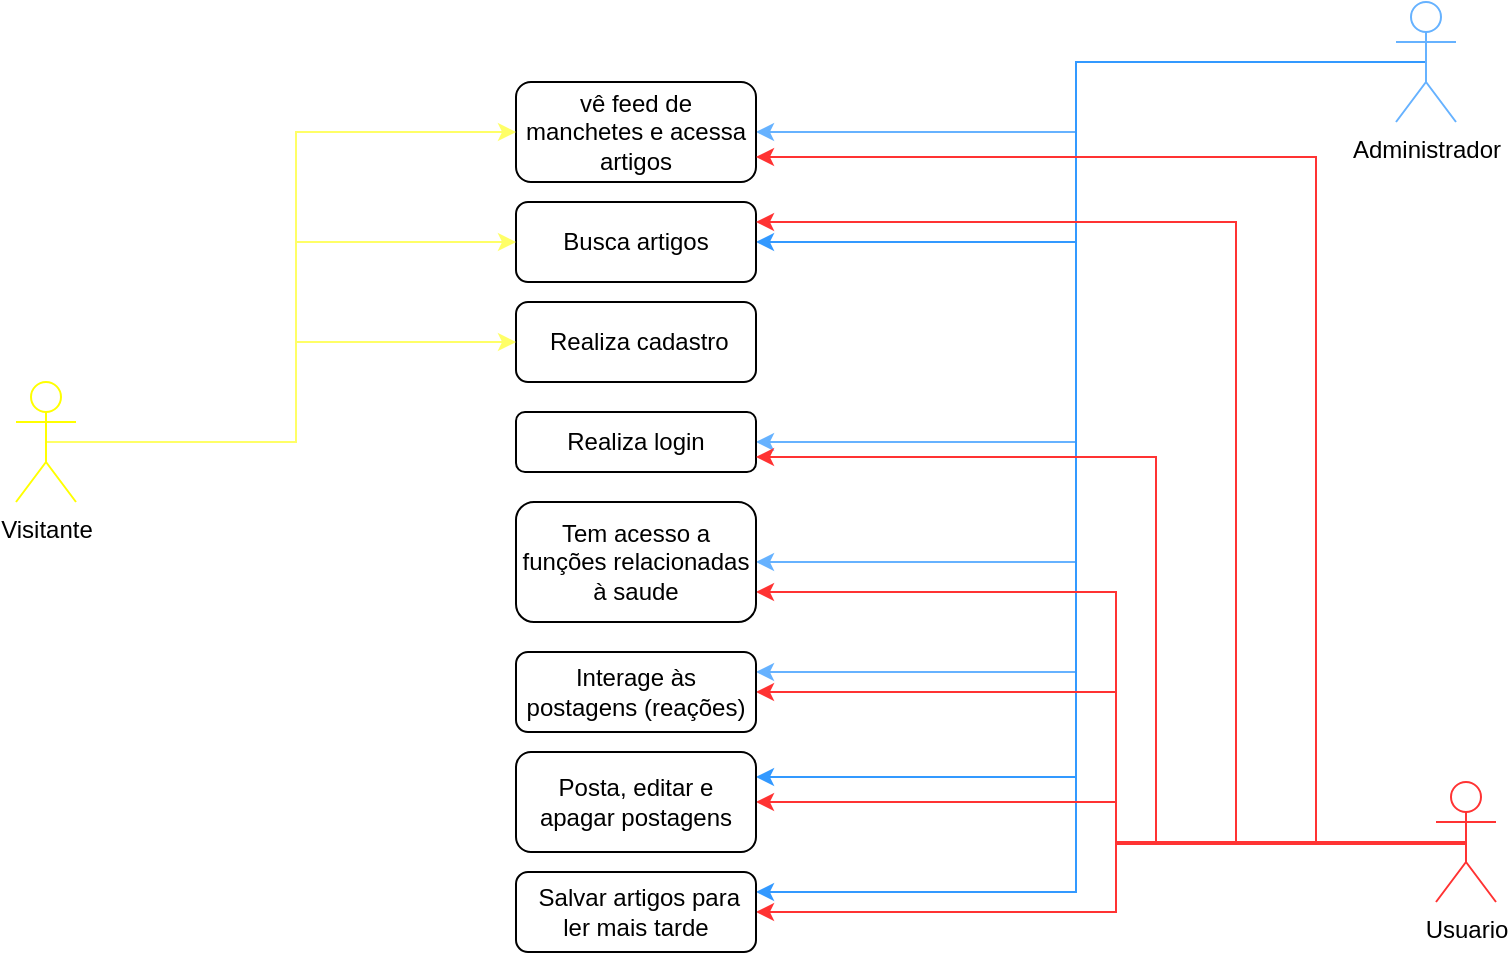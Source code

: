 <mxfile version="22.1.4" type="device" pages="2">
  <diagram name="Versão 1" id="69jUAUAMYxozdDih75KZ">
    <mxGraphModel dx="794" dy="424" grid="1" gridSize="10" guides="1" tooltips="1" connect="1" arrows="0" fold="1" page="1" pageScale="1" pageWidth="827" pageHeight="1169" math="0" shadow="0">
      <root>
        <mxCell id="0" />
        <mxCell id="1" parent="0" />
        <mxCell id="rVl8f4sS4UJpUmV0ZUyS-40" style="edgeStyle=orthogonalEdgeStyle;rounded=0;orthogonalLoop=1;jettySize=auto;html=1;exitX=0.5;exitY=0.5;exitDx=0;exitDy=0;exitPerimeter=0;entryX=1;entryY=0.5;entryDx=0;entryDy=0;strokeColor=#66B2FF;" parent="1" source="aZ-7F40O5Zak4lBexpJ7-3" target="rVl8f4sS4UJpUmV0ZUyS-1" edge="1">
          <mxGeometry relative="1" as="geometry">
            <Array as="points">
              <mxPoint x="560" y="270" />
              <mxPoint x="560" y="460" />
            </Array>
          </mxGeometry>
        </mxCell>
        <mxCell id="rVl8f4sS4UJpUmV0ZUyS-41" style="edgeStyle=orthogonalEdgeStyle;rounded=0;orthogonalLoop=1;jettySize=auto;html=1;exitX=0.5;exitY=0.5;exitDx=0;exitDy=0;exitPerimeter=0;entryX=1;entryY=0.5;entryDx=0;entryDy=0;strokeColor=#66B2FF;" parent="1" source="aZ-7F40O5Zak4lBexpJ7-3" target="aZ-7F40O5Zak4lBexpJ7-4" edge="1">
          <mxGeometry relative="1" as="geometry" />
        </mxCell>
        <mxCell id="rVl8f4sS4UJpUmV0ZUyS-44" style="edgeStyle=orthogonalEdgeStyle;rounded=0;orthogonalLoop=1;jettySize=auto;html=1;exitX=0.5;exitY=0.5;exitDx=0;exitDy=0;exitPerimeter=0;entryX=1;entryY=0.5;entryDx=0;entryDy=0;strokeColor=#3399FF;" parent="1" source="aZ-7F40O5Zak4lBexpJ7-3" target="aZ-7F40O5Zak4lBexpJ7-5" edge="1">
          <mxGeometry relative="1" as="geometry" />
        </mxCell>
        <mxCell id="GbmYP3v7puICWPMJlutL-2" style="edgeStyle=orthogonalEdgeStyle;rounded=0;orthogonalLoop=1;jettySize=auto;html=1;exitX=0.5;exitY=0.5;exitDx=0;exitDy=0;exitPerimeter=0;entryX=1;entryY=0.5;entryDx=0;entryDy=0;strokeColor=#66B2FF;" parent="1" source="aZ-7F40O5Zak4lBexpJ7-3" target="rVl8f4sS4UJpUmV0ZUyS-16" edge="1">
          <mxGeometry relative="1" as="geometry" />
        </mxCell>
        <mxCell id="GbmYP3v7puICWPMJlutL-7" style="edgeStyle=orthogonalEdgeStyle;rounded=0;orthogonalLoop=1;jettySize=auto;html=1;exitX=0.5;exitY=0.5;exitDx=0;exitDy=0;exitPerimeter=0;entryX=1;entryY=0.25;entryDx=0;entryDy=0;strokeColor=#66B2FF;" parent="1" source="aZ-7F40O5Zak4lBexpJ7-3" target="rVl8f4sS4UJpUmV0ZUyS-32" edge="1">
          <mxGeometry relative="1" as="geometry" />
        </mxCell>
        <mxCell id="GbmYP3v7puICWPMJlutL-8" style="edgeStyle=orthogonalEdgeStyle;rounded=0;orthogonalLoop=1;jettySize=auto;html=1;exitX=0.5;exitY=0.5;exitDx=0;exitDy=0;exitPerimeter=0;entryX=1;entryY=0.25;entryDx=0;entryDy=0;strokeColor=#3399FF;" parent="1" source="aZ-7F40O5Zak4lBexpJ7-3" target="rVl8f4sS4UJpUmV0ZUyS-45" edge="1">
          <mxGeometry relative="1" as="geometry" />
        </mxCell>
        <mxCell id="GbmYP3v7puICWPMJlutL-9" style="edgeStyle=orthogonalEdgeStyle;rounded=0;orthogonalLoop=1;jettySize=auto;html=1;exitX=0.5;exitY=0.5;exitDx=0;exitDy=0;exitPerimeter=0;entryX=1;entryY=0.25;entryDx=0;entryDy=0;strokeColor=#3399FF;" parent="1" source="aZ-7F40O5Zak4lBexpJ7-3" target="rVl8f4sS4UJpUmV0ZUyS-34" edge="1">
          <mxGeometry relative="1" as="geometry" />
        </mxCell>
        <mxCell id="aZ-7F40O5Zak4lBexpJ7-3" value="Administrador" style="shape=umlActor;verticalLabelPosition=bottom;verticalAlign=top;html=1;outlineConnect=0;strokeColor=#66B2FF;" parent="1" vertex="1">
          <mxGeometry x="720" y="240" width="30" height="60" as="geometry" />
        </mxCell>
        <mxCell id="aZ-7F40O5Zak4lBexpJ7-4" value="vê feed de manchetes e acessa artigos" style="rounded=1;whiteSpace=wrap;html=1;" parent="1" vertex="1">
          <mxGeometry x="280" y="280" width="120" height="50" as="geometry" />
        </mxCell>
        <mxCell id="aZ-7F40O5Zak4lBexpJ7-5" value="Busca artigos" style="rounded=1;whiteSpace=wrap;html=1;" parent="1" vertex="1">
          <mxGeometry x="280" y="340" width="120" height="40" as="geometry" />
        </mxCell>
        <mxCell id="aZ-7F40O5Zak4lBexpJ7-6" value="&amp;nbsp;Realiza cadastro" style="rounded=1;whiteSpace=wrap;html=1;" parent="1" vertex="1">
          <mxGeometry x="280" y="390" width="120" height="40" as="geometry" />
        </mxCell>
        <mxCell id="aZ-7F40O5Zak4lBexpJ7-13" style="edgeStyle=orthogonalEdgeStyle;rounded=0;orthogonalLoop=1;jettySize=auto;html=1;entryX=0;entryY=0.5;entryDx=0;entryDy=0;strokeColor=#FFFF66;" parent="1" source="aZ-7F40O5Zak4lBexpJ7-10" target="aZ-7F40O5Zak4lBexpJ7-4" edge="1">
          <mxGeometry relative="1" as="geometry" />
        </mxCell>
        <mxCell id="rEDIBzHfa8EjjrVQKgvx-1" style="edgeStyle=orthogonalEdgeStyle;rounded=0;orthogonalLoop=1;jettySize=auto;html=1;entryX=0;entryY=0.5;entryDx=0;entryDy=0;strokeColor=#FFFF66;" parent="1" source="aZ-7F40O5Zak4lBexpJ7-10" target="aZ-7F40O5Zak4lBexpJ7-6" edge="1">
          <mxGeometry relative="1" as="geometry" />
        </mxCell>
        <mxCell id="rVl8f4sS4UJpUmV0ZUyS-5" style="edgeStyle=orthogonalEdgeStyle;rounded=0;orthogonalLoop=1;jettySize=auto;html=1;exitX=0.5;exitY=0.5;exitDx=0;exitDy=0;exitPerimeter=0;entryX=0;entryY=0.5;entryDx=0;entryDy=0;strokeColor=#FFFF66;" parent="1" source="aZ-7F40O5Zak4lBexpJ7-10" target="aZ-7F40O5Zak4lBexpJ7-5" edge="1">
          <mxGeometry relative="1" as="geometry" />
        </mxCell>
        <mxCell id="aZ-7F40O5Zak4lBexpJ7-10" value="Visitante" style="shape=umlActor;verticalLabelPosition=bottom;verticalAlign=top;html=1;outlineConnect=0;strokeColor=#FFFF00;" parent="1" vertex="1">
          <mxGeometry x="30" y="430" width="30" height="60" as="geometry" />
        </mxCell>
        <mxCell id="rVl8f4sS4UJpUmV0ZUyS-1" value="Realiza login" style="rounded=1;whiteSpace=wrap;html=1;" parent="1" vertex="1">
          <mxGeometry x="280" y="445" width="120" height="30" as="geometry" />
        </mxCell>
        <mxCell id="rVl8f4sS4UJpUmV0ZUyS-33" style="edgeStyle=orthogonalEdgeStyle;rounded=0;orthogonalLoop=1;jettySize=auto;html=1;exitX=0.5;exitY=0.5;exitDx=0;exitDy=0;exitPerimeter=0;entryX=1;entryY=0.5;entryDx=0;entryDy=0;strokeColor=#FF3333;" parent="1" target="rVl8f4sS4UJpUmV0ZUyS-32" edge="1">
          <mxGeometry relative="1" as="geometry">
            <mxPoint x="755" y="660" as="sourcePoint" />
            <Array as="points">
              <mxPoint x="755" y="661" />
              <mxPoint x="580" y="661" />
              <mxPoint x="580" y="585" />
            </Array>
          </mxGeometry>
        </mxCell>
        <mxCell id="RELgvwY0mAhYb-bZnH12-7" style="edgeStyle=orthogonalEdgeStyle;rounded=0;orthogonalLoop=1;jettySize=auto;html=1;exitX=0.5;exitY=0.5;exitDx=0;exitDy=0;exitPerimeter=0;entryX=1;entryY=0.5;entryDx=0;entryDy=0;strokeColor=#FF3333;" parent="1" target="rVl8f4sS4UJpUmV0ZUyS-34" edge="1">
          <mxGeometry relative="1" as="geometry">
            <mxPoint x="755" y="660" as="sourcePoint" />
            <Array as="points">
              <mxPoint x="755" y="661" />
              <mxPoint x="580" y="661" />
              <mxPoint x="580" y="695" />
            </Array>
          </mxGeometry>
        </mxCell>
        <mxCell id="GbmYP3v7puICWPMJlutL-4" style="edgeStyle=orthogonalEdgeStyle;rounded=0;orthogonalLoop=1;jettySize=auto;html=1;entryX=1;entryY=0.75;entryDx=0;entryDy=0;strokeColor=#FF3333;" parent="1" target="aZ-7F40O5Zak4lBexpJ7-4" edge="1">
          <mxGeometry relative="1" as="geometry">
            <mxPoint x="750" y="660" as="sourcePoint" />
            <Array as="points">
              <mxPoint x="755" y="660" />
              <mxPoint x="680" y="660" />
              <mxPoint x="680" y="318" />
            </Array>
          </mxGeometry>
        </mxCell>
        <mxCell id="GbmYP3v7puICWPMJlutL-10" style="edgeStyle=orthogonalEdgeStyle;rounded=0;orthogonalLoop=1;jettySize=auto;html=1;entryX=1;entryY=0.25;entryDx=0;entryDy=0;strokeColor=#FF3333;" parent="1" target="aZ-7F40O5Zak4lBexpJ7-5" edge="1">
          <mxGeometry relative="1" as="geometry">
            <mxPoint x="750" y="660" as="sourcePoint" />
            <Array as="points">
              <mxPoint x="748" y="660" />
              <mxPoint x="640" y="660" />
              <mxPoint x="640" y="350" />
            </Array>
          </mxGeometry>
        </mxCell>
        <mxCell id="GbmYP3v7puICWPMJlutL-11" style="edgeStyle=orthogonalEdgeStyle;rounded=0;orthogonalLoop=1;jettySize=auto;html=1;entryX=1;entryY=0.75;entryDx=0;entryDy=0;strokeColor=#FF3333;" parent="1" target="rVl8f4sS4UJpUmV0ZUyS-1" edge="1">
          <mxGeometry relative="1" as="geometry">
            <mxPoint x="748" y="660" as="sourcePoint" />
            <Array as="points">
              <mxPoint x="748" y="660" />
              <mxPoint x="600" y="660" />
              <mxPoint x="600" y="468" />
            </Array>
          </mxGeometry>
        </mxCell>
        <mxCell id="GbmYP3v7puICWPMJlutL-12" style="edgeStyle=orthogonalEdgeStyle;rounded=0;orthogonalLoop=1;jettySize=auto;html=1;entryX=1;entryY=0.75;entryDx=0;entryDy=0;strokeColor=#FF3333;" parent="1" target="rVl8f4sS4UJpUmV0ZUyS-16" edge="1">
          <mxGeometry relative="1" as="geometry">
            <mxPoint x="410" y="530" as="targetPoint" />
            <mxPoint x="740" y="660" as="sourcePoint" />
            <Array as="points">
              <mxPoint x="580" y="660" />
              <mxPoint x="580" y="535" />
            </Array>
          </mxGeometry>
        </mxCell>
        <mxCell id="GbmYP3v7puICWPMJlutL-14" style="edgeStyle=orthogonalEdgeStyle;rounded=0;orthogonalLoop=1;jettySize=auto;html=1;exitX=0.5;exitY=0.5;exitDx=0;exitDy=0;exitPerimeter=0;entryX=1;entryY=0.5;entryDx=0;entryDy=0;strokeColor=#FF3333;" parent="1" target="rVl8f4sS4UJpUmV0ZUyS-45" edge="1">
          <mxGeometry relative="1" as="geometry">
            <mxPoint x="755" y="660" as="sourcePoint" />
            <Array as="points">
              <mxPoint x="755" y="661" />
              <mxPoint x="580" y="661" />
              <mxPoint x="580" y="640" />
            </Array>
          </mxGeometry>
        </mxCell>
        <mxCell id="rVl8f4sS4UJpUmV0ZUyS-16" value="Tem acesso a funções relacionadas à saude" style="rounded=1;whiteSpace=wrap;html=1;" parent="1" vertex="1">
          <mxGeometry x="280" y="490" width="120" height="60" as="geometry" />
        </mxCell>
        <mxCell id="rVl8f4sS4UJpUmV0ZUyS-31" style="edgeStyle=orthogonalEdgeStyle;rounded=0;orthogonalLoop=1;jettySize=auto;html=1;exitX=0.5;exitY=1;exitDx=0;exitDy=0;" parent="1" edge="1">
          <mxGeometry relative="1" as="geometry">
            <mxPoint x="340" y="555" as="sourcePoint" />
            <mxPoint x="340" y="555" as="targetPoint" />
          </mxGeometry>
        </mxCell>
        <mxCell id="rVl8f4sS4UJpUmV0ZUyS-32" value="Interage às postagens (reações)" style="rounded=1;whiteSpace=wrap;html=1;" parent="1" vertex="1">
          <mxGeometry x="280" y="565" width="120" height="40" as="geometry" />
        </mxCell>
        <mxCell id="rVl8f4sS4UJpUmV0ZUyS-34" value="&amp;nbsp;Salvar artigos para ler mais tarde" style="rounded=1;whiteSpace=wrap;html=1;" parent="1" vertex="1">
          <mxGeometry x="280" y="675" width="120" height="40" as="geometry" />
        </mxCell>
        <mxCell id="rVl8f4sS4UJpUmV0ZUyS-45" value="Posta, editar e apagar postagens" style="rounded=1;whiteSpace=wrap;html=1;" parent="1" vertex="1">
          <mxGeometry x="280" y="615" width="120" height="50" as="geometry" />
        </mxCell>
        <mxCell id="GbmYP3v7puICWPMJlutL-18" value="Usuario" style="shape=umlActor;verticalLabelPosition=bottom;verticalAlign=top;html=1;outlineConnect=0;strokeColor=#FF3333;" parent="1" vertex="1">
          <mxGeometry x="740" y="630" width="30" height="60" as="geometry" />
        </mxCell>
      </root>
    </mxGraphModel>
  </diagram>
  <diagram id="C_9ozZ8pMF_v8uG1L9ko" name="versão 2">
    <mxGraphModel dx="1588" dy="848" grid="1" gridSize="10" guides="1" tooltips="1" connect="1" arrows="1" fold="1" page="1" pageScale="1" pageWidth="827" pageHeight="1169" math="0" shadow="0">
      <root>
        <mxCell id="0" />
        <mxCell id="1" parent="0" />
        <mxCell id="fHS-wJ6qx-VjiM7q3plI-9" style="edgeStyle=orthogonalEdgeStyle;rounded=0;orthogonalLoop=1;jettySize=auto;html=1;" edge="1" parent="1" source="Ou1qFfAFzOfloZOAPHZK-1" target="fHS-wJ6qx-VjiM7q3plI-2">
          <mxGeometry relative="1" as="geometry" />
        </mxCell>
        <mxCell id="fHS-wJ6qx-VjiM7q3plI-10" style="edgeStyle=orthogonalEdgeStyle;rounded=0;orthogonalLoop=1;jettySize=auto;html=1;" edge="1" parent="1" source="Ou1qFfAFzOfloZOAPHZK-1" target="fHS-wJ6qx-VjiM7q3plI-1">
          <mxGeometry relative="1" as="geometry" />
        </mxCell>
        <mxCell id="fHS-wJ6qx-VjiM7q3plI-11" style="edgeStyle=orthogonalEdgeStyle;rounded=0;orthogonalLoop=1;jettySize=auto;html=1;" edge="1" parent="1" source="Ou1qFfAFzOfloZOAPHZK-1" target="fHS-wJ6qx-VjiM7q3plI-3">
          <mxGeometry relative="1" as="geometry" />
        </mxCell>
        <mxCell id="Ou1qFfAFzOfloZOAPHZK-1" value="visitante" style="shape=umlActor;verticalLabelPosition=bottom;verticalAlign=top;html=1;outlineConnect=0;" vertex="1" parent="1">
          <mxGeometry x="360" y="470" width="30" height="60" as="geometry" />
        </mxCell>
        <mxCell id="fHS-wJ6qx-VjiM7q3plI-1" value="ver feed de noticias&amp;nbsp;" style="rounded=1;whiteSpace=wrap;html=1;" vertex="1" parent="1">
          <mxGeometry x="315" y="350" width="120" height="60" as="geometry" />
        </mxCell>
        <mxCell id="fHS-wJ6qx-VjiM7q3plI-2" value="usar calculadoras" style="rounded=1;whiteSpace=wrap;html=1;" vertex="1" parent="1">
          <mxGeometry x="120" y="350" width="120" height="60" as="geometry" />
        </mxCell>
        <mxCell id="fHS-wJ6qx-VjiM7q3plI-3" value="entrar em contato" style="rounded=1;whiteSpace=wrap;html=1;" vertex="1" parent="1">
          <mxGeometry x="510" y="350" width="120" height="60" as="geometry" />
        </mxCell>
        <mxCell id="fHS-wJ6qx-VjiM7q3plI-4" value="filtrar artigos por tags&amp;nbsp;" style="rounded=1;whiteSpace=wrap;html=1;" vertex="1" parent="1">
          <mxGeometry x="170" y="180" width="120" height="60" as="geometry" />
        </mxCell>
        <mxCell id="fHS-wJ6qx-VjiM7q3plI-5" value="acessar artigos&amp;nbsp;" style="rounded=1;whiteSpace=wrap;html=1;" vertex="1" parent="1">
          <mxGeometry x="315" y="180" width="120" height="60" as="geometry" />
        </mxCell>
        <mxCell id="fHS-wJ6qx-VjiM7q3plI-6" value="pesquisar artigos" style="rounded=1;whiteSpace=wrap;html=1;" vertex="1" parent="1">
          <mxGeometry x="460" y="180" width="120" height="60" as="geometry" />
        </mxCell>
        <mxCell id="fHS-wJ6qx-VjiM7q3plI-8" value="registrar mensagem" style="rounded=1;whiteSpace=wrap;html=1;" vertex="1" parent="1">
          <mxGeometry x="620" y="250" width="120" height="60" as="geometry" />
        </mxCell>
        <mxCell id="u6i2pcfIXKWiHAYNkOmj-1" value="extend" style="endArrow=open;endSize=12;dashed=1;html=1;rounded=0;" edge="1" parent="1" source="fHS-wJ6qx-VjiM7q3plI-1" target="fHS-wJ6qx-VjiM7q3plI-4">
          <mxGeometry width="160" relative="1" as="geometry">
            <mxPoint x="307.5" y="309.995" as="sourcePoint" />
            <mxPoint x="442.5" y="275.38" as="targetPoint" />
          </mxGeometry>
        </mxCell>
        <mxCell id="u6i2pcfIXKWiHAYNkOmj-2" value="extend" style="endArrow=open;endSize=12;dashed=1;html=1;rounded=0;" edge="1" parent="1" source="fHS-wJ6qx-VjiM7q3plI-1" target="fHS-wJ6qx-VjiM7q3plI-5">
          <mxGeometry width="160" relative="1" as="geometry">
            <mxPoint x="344" y="309.995" as="sourcePoint" />
            <mxPoint x="479" y="275.38" as="targetPoint" />
          </mxGeometry>
        </mxCell>
        <mxCell id="u6i2pcfIXKWiHAYNkOmj-3" value="extend" style="endArrow=open;endSize=12;dashed=1;html=1;rounded=0;" edge="1" parent="1" source="fHS-wJ6qx-VjiM7q3plI-1" target="fHS-wJ6qx-VjiM7q3plI-6">
          <mxGeometry width="160" relative="1" as="geometry">
            <mxPoint x="410" y="330" as="sourcePoint" />
            <mxPoint x="570" y="330" as="targetPoint" />
          </mxGeometry>
        </mxCell>
        <mxCell id="u6i2pcfIXKWiHAYNkOmj-4" value="include" style="endArrow=open;endSize=12;dashed=1;html=1;rounded=0;" edge="1" parent="1" source="fHS-wJ6qx-VjiM7q3plI-3" target="fHS-wJ6qx-VjiM7q3plI-8">
          <mxGeometry width="160" relative="1" as="geometry">
            <mxPoint x="480" y="330" as="sourcePoint" />
            <mxPoint x="640" y="330" as="targetPoint" />
          </mxGeometry>
        </mxCell>
        <mxCell id="u6i2pcfIXKWiHAYNkOmj-15" style="edgeStyle=orthogonalEdgeStyle;rounded=0;orthogonalLoop=1;jettySize=auto;html=1;" edge="1" parent="1" source="u6i2pcfIXKWiHAYNkOmj-5" target="u6i2pcfIXKWiHAYNkOmj-9">
          <mxGeometry relative="1" as="geometry" />
        </mxCell>
        <mxCell id="u6i2pcfIXKWiHAYNkOmj-16" style="edgeStyle=orthogonalEdgeStyle;rounded=0;orthogonalLoop=1;jettySize=auto;html=1;entryX=0.5;entryY=0;entryDx=0;entryDy=0;" edge="1" parent="1" source="u6i2pcfIXKWiHAYNkOmj-5" target="u6i2pcfIXKWiHAYNkOmj-10">
          <mxGeometry relative="1" as="geometry" />
        </mxCell>
        <mxCell id="u6i2pcfIXKWiHAYNkOmj-17" style="edgeStyle=orthogonalEdgeStyle;rounded=0;orthogonalLoop=1;jettySize=auto;html=1;" edge="1" parent="1" source="u6i2pcfIXKWiHAYNkOmj-5" target="u6i2pcfIXKWiHAYNkOmj-8">
          <mxGeometry relative="1" as="geometry" />
        </mxCell>
        <mxCell id="u6i2pcfIXKWiHAYNkOmj-5" value="redator" style="shape=umlActor;verticalLabelPosition=bottom;verticalAlign=top;html=1;outlineConnect=0;" vertex="1" parent="1">
          <mxGeometry x="360" y="580" width="30" height="60" as="geometry" />
        </mxCell>
        <mxCell id="u6i2pcfIXKWiHAYNkOmj-12" style="edgeStyle=orthogonalEdgeStyle;rounded=0;orthogonalLoop=1;jettySize=auto;html=1;" edge="1" parent="1" source="u6i2pcfIXKWiHAYNkOmj-6" target="u6i2pcfIXKWiHAYNkOmj-8">
          <mxGeometry relative="1" as="geometry" />
        </mxCell>
        <mxCell id="u6i2pcfIXKWiHAYNkOmj-13" style="edgeStyle=orthogonalEdgeStyle;rounded=0;orthogonalLoop=1;jettySize=auto;html=1;" edge="1" parent="1" source="u6i2pcfIXKWiHAYNkOmj-6" target="u6i2pcfIXKWiHAYNkOmj-9">
          <mxGeometry relative="1" as="geometry" />
        </mxCell>
        <mxCell id="u6i2pcfIXKWiHAYNkOmj-14" style="edgeStyle=orthogonalEdgeStyle;rounded=0;orthogonalLoop=1;jettySize=auto;html=1;" edge="1" parent="1" source="u6i2pcfIXKWiHAYNkOmj-6" target="u6i2pcfIXKWiHAYNkOmj-10">
          <mxGeometry relative="1" as="geometry" />
        </mxCell>
        <mxCell id="u6i2pcfIXKWiHAYNkOmj-20" style="edgeStyle=orthogonalEdgeStyle;rounded=0;orthogonalLoop=1;jettySize=auto;html=1;" edge="1" parent="1" target="u6i2pcfIXKWiHAYNkOmj-18">
          <mxGeometry relative="1" as="geometry">
            <mxPoint x="375" y="910" as="sourcePoint" />
            <Array as="points">
              <mxPoint x="375" y="920" />
              <mxPoint x="255" y="920" />
            </Array>
          </mxGeometry>
        </mxCell>
        <mxCell id="u6i2pcfIXKWiHAYNkOmj-21" style="edgeStyle=orthogonalEdgeStyle;rounded=0;orthogonalLoop=1;jettySize=auto;html=1;" edge="1" parent="1" target="u6i2pcfIXKWiHAYNkOmj-19">
          <mxGeometry relative="1" as="geometry">
            <mxPoint x="375" y="910" as="sourcePoint" />
            <Array as="points">
              <mxPoint x="375" y="920" />
              <mxPoint x="495" y="920" />
            </Array>
          </mxGeometry>
        </mxCell>
        <mxCell id="u6i2pcfIXKWiHAYNkOmj-6" value="administrador&amp;nbsp;" style="shape=umlActor;verticalLabelPosition=bottom;verticalAlign=top;html=1;outlineConnect=0;" vertex="1" parent="1">
          <mxGeometry x="360" y="830" width="30" height="60" as="geometry" />
        </mxCell>
        <mxCell id="u6i2pcfIXKWiHAYNkOmj-8" value="realizar login" style="rounded=1;whiteSpace=wrap;html=1;" vertex="1" parent="1">
          <mxGeometry x="315" y="720" width="120" height="60" as="geometry" />
        </mxCell>
        <mxCell id="u6i2pcfIXKWiHAYNkOmj-9" value="publicar artigo" style="rounded=1;whiteSpace=wrap;html=1;" vertex="1" parent="1">
          <mxGeometry x="160" y="720" width="120" height="60" as="geometry" />
        </mxCell>
        <mxCell id="u6i2pcfIXKWiHAYNkOmj-10" value="atualizar/excluir artigos" style="rounded=1;whiteSpace=wrap;html=1;" vertex="1" parent="1">
          <mxGeometry x="470" y="720" width="120" height="60" as="geometry" />
        </mxCell>
        <mxCell id="u6i2pcfIXKWiHAYNkOmj-18" value="cadastrar redator/administrador" style="rounded=1;whiteSpace=wrap;html=1;" vertex="1" parent="1">
          <mxGeometry x="195" y="970" width="120" height="60" as="geometry" />
        </mxCell>
        <mxCell id="u6i2pcfIXKWiHAYNkOmj-19" value="aprovar artigos" style="rounded=1;whiteSpace=wrap;html=1;" vertex="1" parent="1">
          <mxGeometry x="435" y="970" width="120" height="60" as="geometry" />
        </mxCell>
      </root>
    </mxGraphModel>
  </diagram>
</mxfile>
